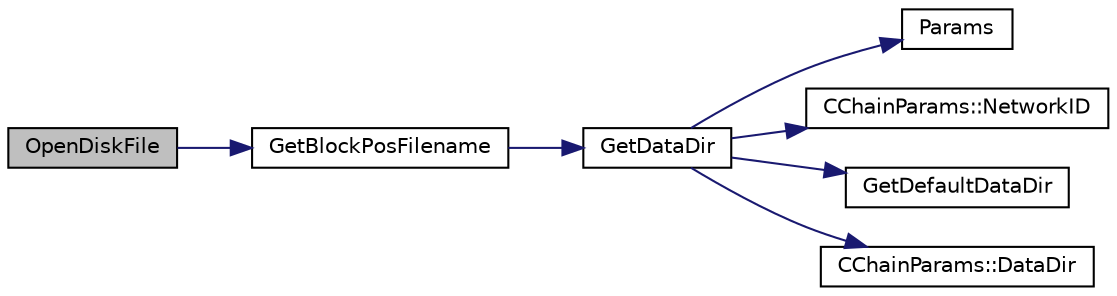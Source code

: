 digraph "OpenDiskFile"
{
  edge [fontname="Helvetica",fontsize="10",labelfontname="Helvetica",labelfontsize="10"];
  node [fontname="Helvetica",fontsize="10",shape=record];
  rankdir="LR";
  Node4552 [label="OpenDiskFile",height=0.2,width=0.4,color="black", fillcolor="grey75", style="filled", fontcolor="black"];
  Node4552 -> Node4553 [color="midnightblue",fontsize="10",style="solid",fontname="Helvetica"];
  Node4553 [label="GetBlockPosFilename",height=0.2,width=0.4,color="black", fillcolor="white", style="filled",URL="$dd/d7d/validation_8cpp.html#a14ff9fb82bd3b6a8d7887f68873cdc4d",tooltip="Translation to a filesystem path. "];
  Node4553 -> Node4554 [color="midnightblue",fontsize="10",style="solid",fontname="Helvetica"];
  Node4554 [label="GetDataDir",height=0.2,width=0.4,color="black", fillcolor="white", style="filled",URL="$df/d2d/util_8cpp.html#ab83866a054745d4b30a3948a1b44beba"];
  Node4554 -> Node4555 [color="midnightblue",fontsize="10",style="solid",fontname="Helvetica"];
  Node4555 [label="Params",height=0.2,width=0.4,color="black", fillcolor="white", style="filled",URL="$df/dbf/chainparams_8cpp.html#ace5c5b706d71a324a417dd2db394fd4a",tooltip="Return the currently selected parameters. "];
  Node4554 -> Node4556 [color="midnightblue",fontsize="10",style="solid",fontname="Helvetica"];
  Node4556 [label="CChainParams::NetworkID",height=0.2,width=0.4,color="black", fillcolor="white", style="filled",URL="$d1/d4f/class_c_chain_params.html#a90dc493ec0c0325c98c3ac06eb99862b"];
  Node4554 -> Node4557 [color="midnightblue",fontsize="10",style="solid",fontname="Helvetica"];
  Node4557 [label="GetDefaultDataDir",height=0.2,width=0.4,color="black", fillcolor="white", style="filled",URL="$df/d2d/util_8cpp.html#ab272995de020a3bcbf743be630e485c6"];
  Node4554 -> Node4558 [color="midnightblue",fontsize="10",style="solid",fontname="Helvetica"];
  Node4558 [label="CChainParams::DataDir",height=0.2,width=0.4,color="black", fillcolor="white", style="filled",URL="$d1/d4f/class_c_chain_params.html#a959488b5d8e6fe62857940b831d73a78"];
}
